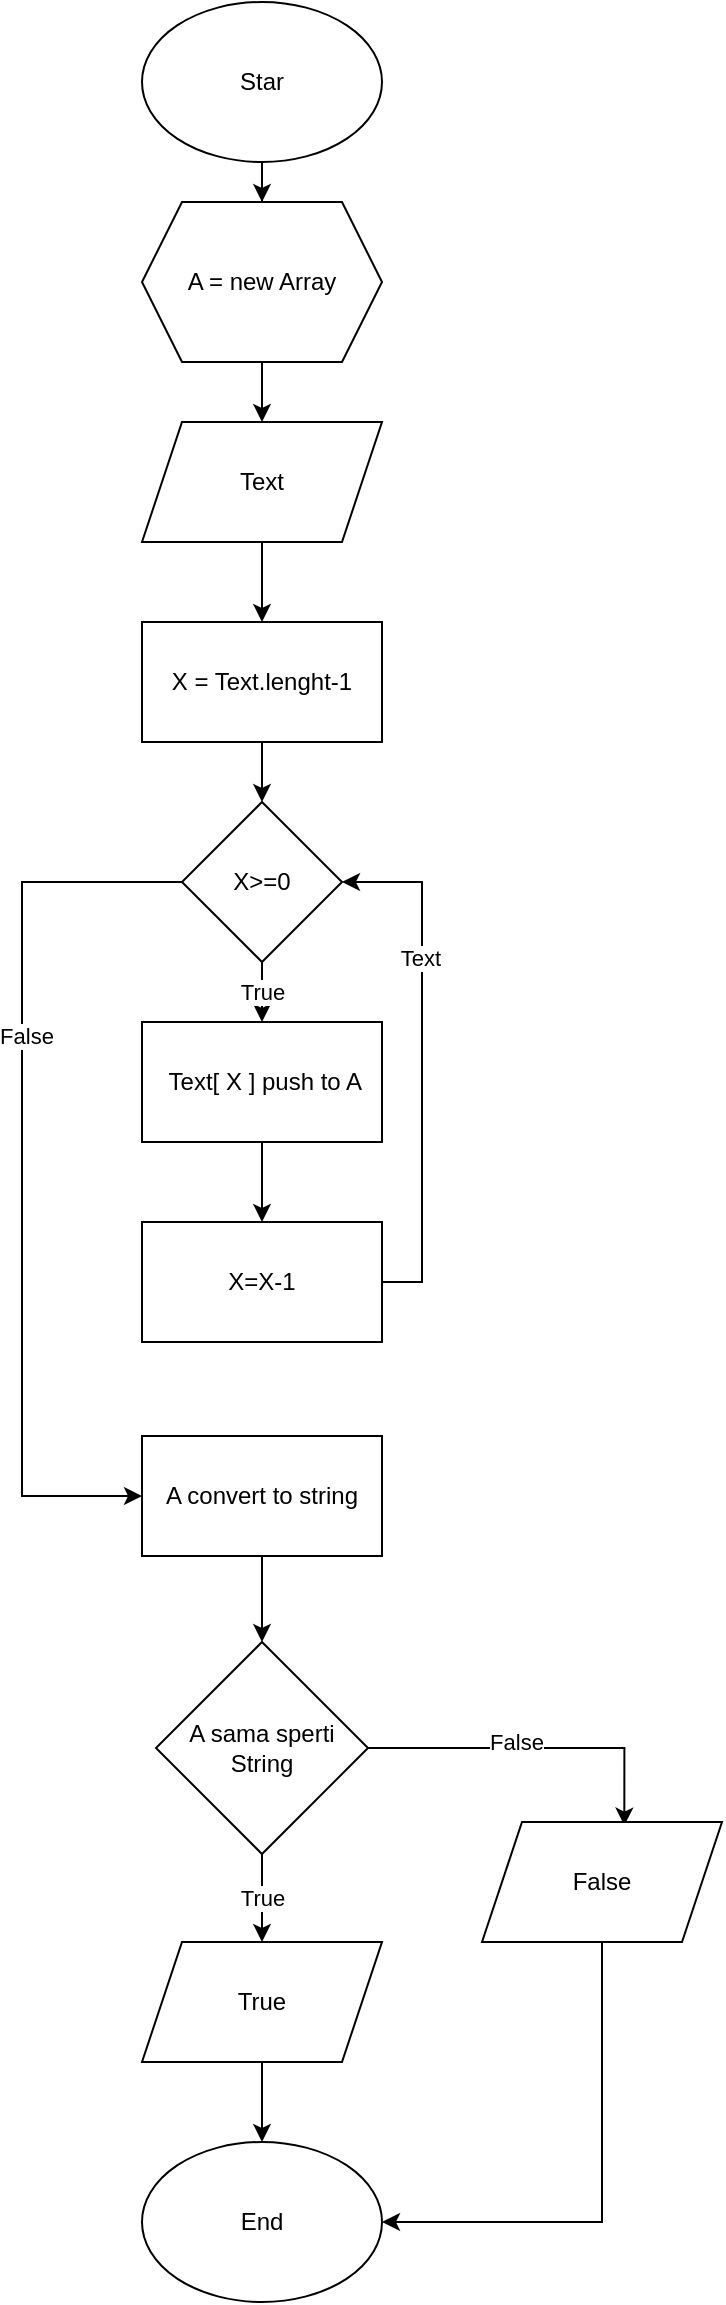 <mxfile version="14.0.5" type="device"><diagram id="qa5M0H5XB7CVKwvr8cU3" name="Page-1"><mxGraphModel dx="966" dy="495" grid="1" gridSize="10" guides="1" tooltips="1" connect="1" arrows="1" fold="1" page="1" pageScale="1" pageWidth="850" pageHeight="1100" math="0" shadow="0"><root><mxCell id="0"/><mxCell id="1" parent="0"/><mxCell id="bjwWndYFINhRRhSMkqx9-43" style="edgeStyle=orthogonalEdgeStyle;rounded=0;orthogonalLoop=1;jettySize=auto;html=1;exitX=0.5;exitY=1;exitDx=0;exitDy=0;" edge="1" parent="1" source="bjwWndYFINhRRhSMkqx9-13" target="bjwWndYFINhRRhSMkqx9-21"><mxGeometry relative="1" as="geometry"/></mxCell><mxCell id="bjwWndYFINhRRhSMkqx9-13" value="Star" style="ellipse;whiteSpace=wrap;html=1;" vertex="1" parent="1"><mxGeometry x="280" y="50" width="120" height="80" as="geometry"/></mxCell><mxCell id="bjwWndYFINhRRhSMkqx9-44" style="edgeStyle=orthogonalEdgeStyle;rounded=0;orthogonalLoop=1;jettySize=auto;html=1;exitX=0.5;exitY=1;exitDx=0;exitDy=0;entryX=0.5;entryY=0;entryDx=0;entryDy=0;" edge="1" parent="1" source="bjwWndYFINhRRhSMkqx9-21" target="bjwWndYFINhRRhSMkqx9-22"><mxGeometry relative="1" as="geometry"/></mxCell><mxCell id="bjwWndYFINhRRhSMkqx9-21" value="A = new Array" style="shape=hexagon;perimeter=hexagonPerimeter2;whiteSpace=wrap;html=1;fixedSize=1;" vertex="1" parent="1"><mxGeometry x="280" y="150" width="120" height="80" as="geometry"/></mxCell><mxCell id="bjwWndYFINhRRhSMkqx9-45" style="edgeStyle=orthogonalEdgeStyle;rounded=0;orthogonalLoop=1;jettySize=auto;html=1;exitX=0.5;exitY=1;exitDx=0;exitDy=0;entryX=0.5;entryY=0;entryDx=0;entryDy=0;" edge="1" parent="1" source="bjwWndYFINhRRhSMkqx9-22" target="bjwWndYFINhRRhSMkqx9-27"><mxGeometry relative="1" as="geometry"/></mxCell><mxCell id="bjwWndYFINhRRhSMkqx9-22" value="Text" style="shape=parallelogram;perimeter=parallelogramPerimeter;whiteSpace=wrap;html=1;fixedSize=1;" vertex="1" parent="1"><mxGeometry x="280" y="260" width="120" height="60" as="geometry"/></mxCell><mxCell id="bjwWndYFINhRRhSMkqx9-46" style="edgeStyle=orthogonalEdgeStyle;rounded=0;orthogonalLoop=1;jettySize=auto;html=1;exitX=0.5;exitY=1;exitDx=0;exitDy=0;entryX=0.5;entryY=0;entryDx=0;entryDy=0;" edge="1" parent="1" source="bjwWndYFINhRRhSMkqx9-27" target="bjwWndYFINhRRhSMkqx9-28"><mxGeometry relative="1" as="geometry"/></mxCell><mxCell id="bjwWndYFINhRRhSMkqx9-27" value="X = Text.lenght-1" style="rounded=0;whiteSpace=wrap;html=1;" vertex="1" parent="1"><mxGeometry x="280" y="360" width="120" height="60" as="geometry"/></mxCell><mxCell id="bjwWndYFINhRRhSMkqx9-31" value="True" style="edgeStyle=orthogonalEdgeStyle;rounded=0;orthogonalLoop=1;jettySize=auto;html=1;" edge="1" parent="1" source="bjwWndYFINhRRhSMkqx9-28" target="bjwWndYFINhRRhSMkqx9-29"><mxGeometry relative="1" as="geometry"/></mxCell><mxCell id="bjwWndYFINhRRhSMkqx9-37" style="edgeStyle=orthogonalEdgeStyle;rounded=0;orthogonalLoop=1;jettySize=auto;html=1;exitX=0;exitY=0.5;exitDx=0;exitDy=0;entryX=0;entryY=0.5;entryDx=0;entryDy=0;" edge="1" parent="1" source="bjwWndYFINhRRhSMkqx9-28" target="bjwWndYFINhRRhSMkqx9-36"><mxGeometry relative="1" as="geometry"><Array as="points"><mxPoint x="220" y="490"/><mxPoint x="220" y="797"/></Array></mxGeometry></mxCell><mxCell id="bjwWndYFINhRRhSMkqx9-52" value="False" style="edgeLabel;html=1;align=center;verticalAlign=middle;resizable=0;points=[];" vertex="1" connectable="0" parent="bjwWndYFINhRRhSMkqx9-37"><mxGeometry x="-0.298" y="2" relative="1" as="geometry"><mxPoint as="offset"/></mxGeometry></mxCell><mxCell id="bjwWndYFINhRRhSMkqx9-28" value="X&amp;gt;=0" style="rhombus;whiteSpace=wrap;html=1;" vertex="1" parent="1"><mxGeometry x="300" y="450" width="80" height="80" as="geometry"/></mxCell><mxCell id="bjwWndYFINhRRhSMkqx9-32" style="edgeStyle=orthogonalEdgeStyle;rounded=0;orthogonalLoop=1;jettySize=auto;html=1;exitX=0.5;exitY=1;exitDx=0;exitDy=0;entryX=0.5;entryY=0;entryDx=0;entryDy=0;" edge="1" parent="1" source="bjwWndYFINhRRhSMkqx9-29" target="bjwWndYFINhRRhSMkqx9-30"><mxGeometry relative="1" as="geometry"/></mxCell><mxCell id="bjwWndYFINhRRhSMkqx9-29" value="&amp;nbsp;Text[ X ] push to A" style="rounded=0;whiteSpace=wrap;html=1;" vertex="1" parent="1"><mxGeometry x="280" y="560" width="120" height="60" as="geometry"/></mxCell><mxCell id="bjwWndYFINhRRhSMkqx9-35" style="edgeStyle=orthogonalEdgeStyle;rounded=0;orthogonalLoop=1;jettySize=auto;html=1;exitX=1;exitY=0.5;exitDx=0;exitDy=0;entryX=1;entryY=0.5;entryDx=0;entryDy=0;" edge="1" parent="1" source="bjwWndYFINhRRhSMkqx9-30" target="bjwWndYFINhRRhSMkqx9-28"><mxGeometry relative="1" as="geometry"/></mxCell><mxCell id="bjwWndYFINhRRhSMkqx9-51" value="Text" style="edgeLabel;html=1;align=center;verticalAlign=middle;resizable=0;points=[];" vertex="1" connectable="0" parent="bjwWndYFINhRRhSMkqx9-35"><mxGeometry x="0.401" y="1" relative="1" as="geometry"><mxPoint as="offset"/></mxGeometry></mxCell><mxCell id="bjwWndYFINhRRhSMkqx9-30" value="X=X-1" style="rounded=0;whiteSpace=wrap;html=1;" vertex="1" parent="1"><mxGeometry x="280" y="660" width="120" height="60" as="geometry"/></mxCell><mxCell id="bjwWndYFINhRRhSMkqx9-39" style="edgeStyle=orthogonalEdgeStyle;rounded=0;orthogonalLoop=1;jettySize=auto;html=1;exitX=0.5;exitY=1;exitDx=0;exitDy=0;entryX=0.5;entryY=0;entryDx=0;entryDy=0;" edge="1" parent="1" source="bjwWndYFINhRRhSMkqx9-36" target="bjwWndYFINhRRhSMkqx9-38"><mxGeometry relative="1" as="geometry"/></mxCell><mxCell id="bjwWndYFINhRRhSMkqx9-36" value="A convert to string" style="rounded=0;whiteSpace=wrap;html=1;" vertex="1" parent="1"><mxGeometry x="280" y="767" width="120" height="60" as="geometry"/></mxCell><mxCell id="bjwWndYFINhRRhSMkqx9-47" value="True" style="edgeStyle=orthogonalEdgeStyle;rounded=0;orthogonalLoop=1;jettySize=auto;html=1;exitX=0.5;exitY=1;exitDx=0;exitDy=0;entryX=0.5;entryY=0;entryDx=0;entryDy=0;" edge="1" parent="1" source="bjwWndYFINhRRhSMkqx9-38" target="bjwWndYFINhRRhSMkqx9-40"><mxGeometry relative="1" as="geometry"/></mxCell><mxCell id="bjwWndYFINhRRhSMkqx9-49" style="edgeStyle=orthogonalEdgeStyle;rounded=0;orthogonalLoop=1;jettySize=auto;html=1;exitX=1;exitY=0.5;exitDx=0;exitDy=0;entryX=0.593;entryY=0.03;entryDx=0;entryDy=0;entryPerimeter=0;" edge="1" parent="1" source="bjwWndYFINhRRhSMkqx9-38" target="bjwWndYFINhRRhSMkqx9-41"><mxGeometry relative="1" as="geometry"><Array as="points"><mxPoint x="521" y="923"/></Array></mxGeometry></mxCell><mxCell id="bjwWndYFINhRRhSMkqx9-53" value="False" style="edgeLabel;html=1;align=center;verticalAlign=middle;resizable=0;points=[];" vertex="1" connectable="0" parent="bjwWndYFINhRRhSMkqx9-49"><mxGeometry x="-0.118" y="3" relative="1" as="geometry"><mxPoint as="offset"/></mxGeometry></mxCell><mxCell id="bjwWndYFINhRRhSMkqx9-38" value="A sama sperti String" style="rhombus;whiteSpace=wrap;html=1;" vertex="1" parent="1"><mxGeometry x="287" y="870" width="106" height="106" as="geometry"/></mxCell><mxCell id="bjwWndYFINhRRhSMkqx9-48" style="edgeStyle=orthogonalEdgeStyle;rounded=0;orthogonalLoop=1;jettySize=auto;html=1;exitX=0.5;exitY=1;exitDx=0;exitDy=0;entryX=0.5;entryY=0;entryDx=0;entryDy=0;" edge="1" parent="1" source="bjwWndYFINhRRhSMkqx9-40" target="bjwWndYFINhRRhSMkqx9-42"><mxGeometry relative="1" as="geometry"/></mxCell><mxCell id="bjwWndYFINhRRhSMkqx9-40" value="True" style="shape=parallelogram;perimeter=parallelogramPerimeter;whiteSpace=wrap;html=1;fixedSize=1;" vertex="1" parent="1"><mxGeometry x="280" y="1020" width="120" height="60" as="geometry"/></mxCell><mxCell id="bjwWndYFINhRRhSMkqx9-50" style="edgeStyle=orthogonalEdgeStyle;rounded=0;orthogonalLoop=1;jettySize=auto;html=1;exitX=0.5;exitY=1;exitDx=0;exitDy=0;entryX=1;entryY=0.5;entryDx=0;entryDy=0;" edge="1" parent="1" source="bjwWndYFINhRRhSMkqx9-41" target="bjwWndYFINhRRhSMkqx9-42"><mxGeometry relative="1" as="geometry"/></mxCell><mxCell id="bjwWndYFINhRRhSMkqx9-41" value="False" style="shape=parallelogram;perimeter=parallelogramPerimeter;whiteSpace=wrap;html=1;fixedSize=1;" vertex="1" parent="1"><mxGeometry x="450" y="960" width="120" height="60" as="geometry"/></mxCell><mxCell id="bjwWndYFINhRRhSMkqx9-42" value="End" style="ellipse;whiteSpace=wrap;html=1;" vertex="1" parent="1"><mxGeometry x="280" y="1120" width="120" height="80" as="geometry"/></mxCell></root></mxGraphModel></diagram></mxfile>